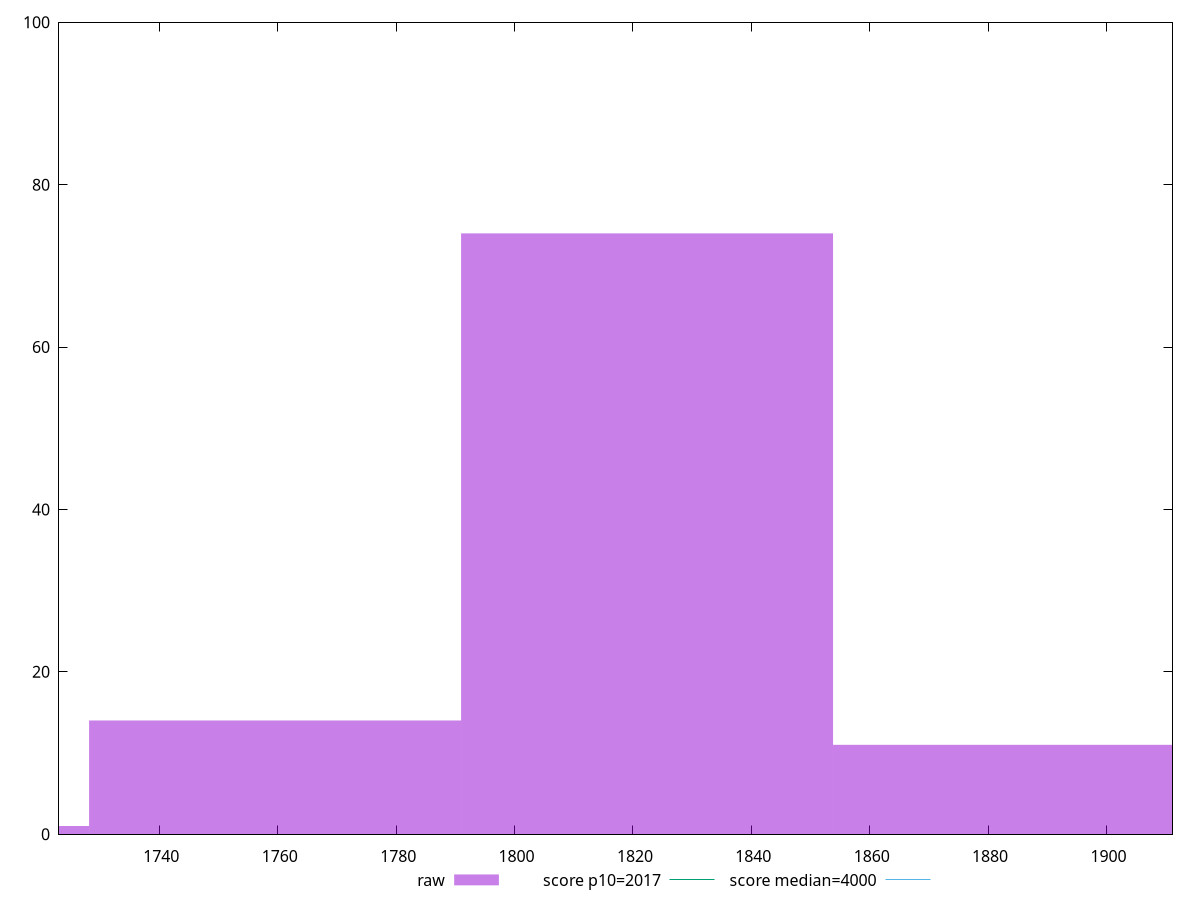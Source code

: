 reset

$raw <<EOF
1822.3903406419624 74
1885.2313868709957 11
1759.5492944129294 14
1696.708248183896 1
EOF

set key outside below
set boxwidth 62.84104622903319
set xrange [1723.044000000001:1911.156000000001]
set yrange [0:100]
set trange [0:100]
set style fill transparent solid 0.5 noborder

set parametric
set terminal svg size 640, 490 enhanced background rgb 'white'
set output "report_00018_2021-02-10T15-25-16.877Z/mainthread-work-breakdown/samples/pages/raw/histogram.svg"

plot $raw title "raw" with boxes, \
     2017,t title "score p10=2017", \
     4000,t title "score median=4000"

reset
